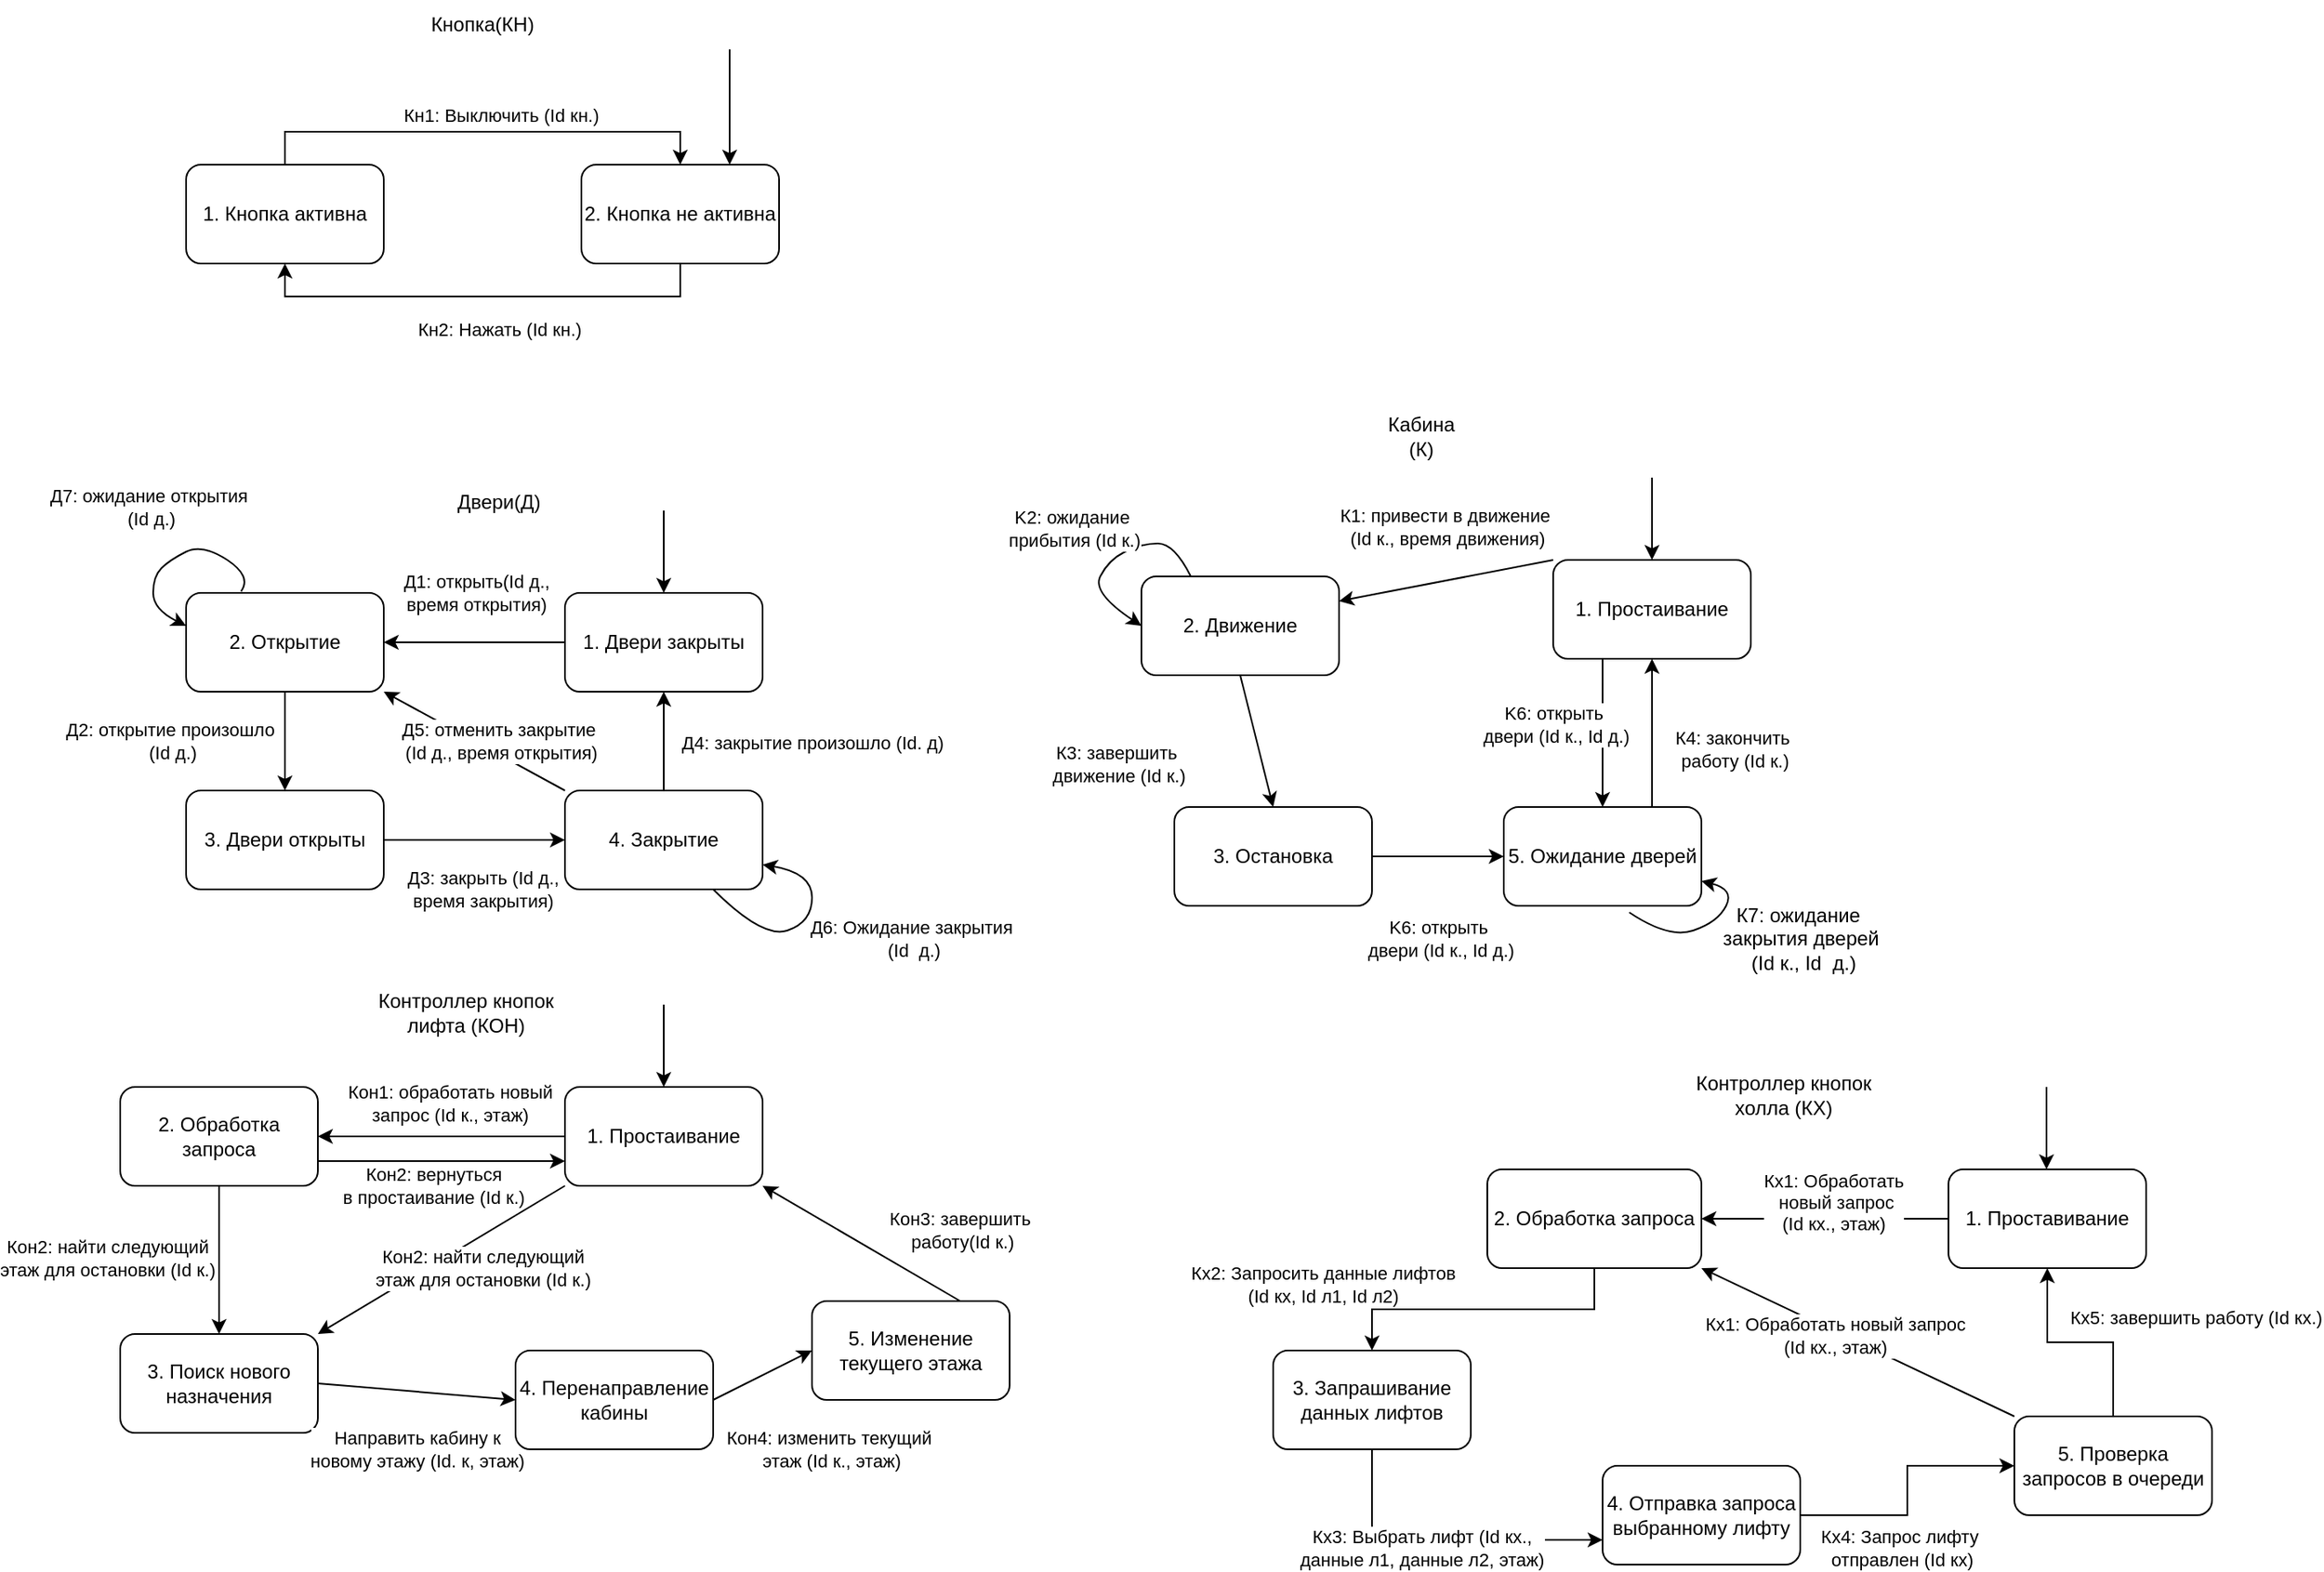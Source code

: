 <mxfile version="24.4.8" type="device">
  <diagram name="Page-1" id="2YBvvXClWsGukQMizWep">
    <mxGraphModel dx="884" dy="443" grid="1" gridSize="10" guides="1" tooltips="1" connect="1" arrows="1" fold="1" page="1" pageScale="1" pageWidth="850" pageHeight="1100" math="0" shadow="0">
      <root>
        <mxCell id="0" />
        <mxCell id="1" parent="0" />
        <mxCell id="bNwW2hMM8Dci3P3MphFS-1" value="1. Двери закрыты" style="rounded=1;whiteSpace=wrap;html=1;" parent="1" vertex="1">
          <mxGeometry x="490" y="460" width="120" height="60" as="geometry" />
        </mxCell>
        <mxCell id="bNwW2hMM8Dci3P3MphFS-2" value="" style="endArrow=classic;html=1;rounded=0;entryX=0.5;entryY=0;entryDx=0;entryDy=0;" parent="1" target="bNwW2hMM8Dci3P3MphFS-1" edge="1">
          <mxGeometry width="50" height="50" relative="1" as="geometry">
            <mxPoint x="550" y="410" as="sourcePoint" />
            <mxPoint x="550" y="470" as="targetPoint" />
          </mxGeometry>
        </mxCell>
        <mxCell id="bNwW2hMM8Dci3P3MphFS-3" value="4. Закрытие" style="rounded=1;whiteSpace=wrap;html=1;" parent="1" vertex="1">
          <mxGeometry x="490" y="580" width="120" height="60" as="geometry" />
        </mxCell>
        <mxCell id="bNwW2hMM8Dci3P3MphFS-4" value="3. Двери открыты" style="rounded=1;whiteSpace=wrap;html=1;" parent="1" vertex="1">
          <mxGeometry x="260" y="580" width="120" height="60" as="geometry" />
        </mxCell>
        <mxCell id="bNwW2hMM8Dci3P3MphFS-5" value="2. Открытие" style="rounded=1;whiteSpace=wrap;html=1;" parent="1" vertex="1">
          <mxGeometry x="260" y="460" width="120" height="60" as="geometry" />
        </mxCell>
        <mxCell id="bNwW2hMM8Dci3P3MphFS-8" value="" style="endArrow=classic;html=1;rounded=0;exitX=0;exitY=0.5;exitDx=0;exitDy=0;entryX=1;entryY=0.5;entryDx=0;entryDy=0;" parent="1" source="bNwW2hMM8Dci3P3MphFS-1" target="bNwW2hMM8Dci3P3MphFS-5" edge="1">
          <mxGeometry width="50" height="50" relative="1" as="geometry">
            <mxPoint x="390" y="420" as="sourcePoint" />
            <mxPoint x="440" y="370" as="targetPoint" />
          </mxGeometry>
        </mxCell>
        <mxCell id="bNwW2hMM8Dci3P3MphFS-12" value="&lt;div&gt;Д1: открыть(Id д.,&lt;/div&gt;&lt;div&gt;время открытия)&lt;br&gt;&lt;/div&gt;" style="edgeLabel;html=1;align=center;verticalAlign=middle;resizable=0;points=[];" parent="bNwW2hMM8Dci3P3MphFS-8" vertex="1" connectable="0">
          <mxGeometry x="-0.07" relative="1" as="geometry">
            <mxPoint x="-3" y="-30" as="offset" />
          </mxGeometry>
        </mxCell>
        <mxCell id="bNwW2hMM8Dci3P3MphFS-10" value="" style="endArrow=classic;html=1;rounded=0;exitX=0.5;exitY=0;exitDx=0;exitDy=0;entryX=0.5;entryY=1;entryDx=0;entryDy=0;" parent="1" source="bNwW2hMM8Dci3P3MphFS-3" target="bNwW2hMM8Dci3P3MphFS-1" edge="1">
          <mxGeometry width="50" height="50" relative="1" as="geometry">
            <mxPoint x="475" y="570" as="sourcePoint" />
            <mxPoint x="525" y="520" as="targetPoint" />
          </mxGeometry>
        </mxCell>
        <mxCell id="bNwW2hMM8Dci3P3MphFS-16" value="Д4: закрытие произошло (Id. д)" style="edgeLabel;html=1;align=center;verticalAlign=middle;resizable=0;points=[];" parent="bNwW2hMM8Dci3P3MphFS-10" vertex="1" connectable="0">
          <mxGeometry x="-0.027" y="2" relative="1" as="geometry">
            <mxPoint x="92" as="offset" />
          </mxGeometry>
        </mxCell>
        <mxCell id="bNwW2hMM8Dci3P3MphFS-11" value="" style="endArrow=classic;html=1;rounded=0;entryX=0.5;entryY=0;entryDx=0;entryDy=0;" parent="1" source="bNwW2hMM8Dci3P3MphFS-5" target="bNwW2hMM8Dci3P3MphFS-4" edge="1">
          <mxGeometry width="50" height="50" relative="1" as="geometry">
            <mxPoint x="190" y="570" as="sourcePoint" />
            <mxPoint x="240" y="520" as="targetPoint" />
          </mxGeometry>
        </mxCell>
        <mxCell id="bNwW2hMM8Dci3P3MphFS-14" value="&lt;div&gt;Д2: открытие произошло&lt;/div&gt;&lt;div&gt;&amp;nbsp;(Id д.)&lt;/div&gt;" style="edgeLabel;html=1;align=center;verticalAlign=middle;resizable=0;points=[];" parent="bNwW2hMM8Dci3P3MphFS-11" vertex="1" connectable="0">
          <mxGeometry x="0.2" y="-1" relative="1" as="geometry">
            <mxPoint x="-69" y="-6" as="offset" />
          </mxGeometry>
        </mxCell>
        <mxCell id="bNwW2hMM8Dci3P3MphFS-13" value="" style="endArrow=classic;html=1;rounded=0;entryX=0;entryY=0.5;entryDx=0;entryDy=0;" parent="1" target="bNwW2hMM8Dci3P3MphFS-3" edge="1">
          <mxGeometry width="50" height="50" relative="1" as="geometry">
            <mxPoint x="380" y="610" as="sourcePoint" />
            <mxPoint x="430" y="560" as="targetPoint" />
          </mxGeometry>
        </mxCell>
        <mxCell id="bNwW2hMM8Dci3P3MphFS-15" value="&lt;div&gt;Д3: закрыть (Id д.,&lt;/div&gt;&lt;div&gt;время закрытия)&lt;/div&gt;" style="edgeLabel;html=1;align=center;verticalAlign=middle;resizable=0;points=[];" parent="bNwW2hMM8Dci3P3MphFS-13" vertex="1" connectable="0">
          <mxGeometry x="-0.425" y="-1" relative="1" as="geometry">
            <mxPoint x="28" y="29" as="offset" />
          </mxGeometry>
        </mxCell>
        <mxCell id="bNwW2hMM8Dci3P3MphFS-9" value="" style="endArrow=classic;html=1;rounded=0;entryX=1;entryY=1;entryDx=0;entryDy=0;exitX=0;exitY=0;exitDx=0;exitDy=0;" parent="1" source="bNwW2hMM8Dci3P3MphFS-3" target="bNwW2hMM8Dci3P3MphFS-5" edge="1">
          <mxGeometry width="50" height="50" relative="1" as="geometry">
            <mxPoint x="420" y="590" as="sourcePoint" />
            <mxPoint x="470" y="540" as="targetPoint" />
          </mxGeometry>
        </mxCell>
        <mxCell id="bNwW2hMM8Dci3P3MphFS-17" value="&lt;div&gt;Д5: отменить закрытие&amp;nbsp;&lt;/div&gt;&lt;div&gt;(Id д., время открытия)&lt;/div&gt;" style="edgeLabel;html=1;align=center;verticalAlign=middle;resizable=0;points=[];" parent="bNwW2hMM8Dci3P3MphFS-9" vertex="1" connectable="0">
          <mxGeometry x="0.468" y="2" relative="1" as="geometry">
            <mxPoint x="42" y="12" as="offset" />
          </mxGeometry>
        </mxCell>
        <mxCell id="bNwW2hMM8Dci3P3MphFS-19" value="Двери(Д)" style="text;html=1;align=center;verticalAlign=middle;whiteSpace=wrap;rounded=0;" parent="1" vertex="1">
          <mxGeometry x="420" y="390" width="60" height="30" as="geometry" />
        </mxCell>
        <mxCell id="bNwW2hMM8Dci3P3MphFS-21" value="&lt;div&gt;Кабина&lt;/div&gt;(К)" style="text;html=1;align=center;verticalAlign=middle;whiteSpace=wrap;rounded=0;" parent="1" vertex="1">
          <mxGeometry x="980" y="350" width="60" height="30" as="geometry" />
        </mxCell>
        <mxCell id="bNwW2hMM8Dci3P3MphFS-24" value="3. Остановка" style="rounded=1;whiteSpace=wrap;html=1;" parent="1" vertex="1">
          <mxGeometry x="860" y="590" width="120" height="60" as="geometry" />
        </mxCell>
        <mxCell id="bNwW2hMM8Dci3P3MphFS-26" value="" style="curved=1;endArrow=classic;html=1;rounded=0;exitX=0.75;exitY=1;exitDx=0;exitDy=0;entryX=1;entryY=0.75;entryDx=0;entryDy=0;" parent="1" source="bNwW2hMM8Dci3P3MphFS-3" target="bNwW2hMM8Dci3P3MphFS-3" edge="1">
          <mxGeometry width="50" height="50" relative="1" as="geometry">
            <mxPoint x="610" y="720" as="sourcePoint" />
            <mxPoint x="660" y="670" as="targetPoint" />
            <Array as="points">
              <mxPoint x="610" y="670" />
              <mxPoint x="640" y="660" />
              <mxPoint x="640" y="630" />
            </Array>
          </mxGeometry>
        </mxCell>
        <mxCell id="bNwW2hMM8Dci3P3MphFS-27" value="&lt;div&gt;Д6: Ожидание закрытия&lt;/div&gt;&lt;div&gt;&amp;nbsp;(Id&amp;nbsp; д.)&lt;br&gt;&lt;/div&gt;" style="edgeLabel;html=1;align=center;verticalAlign=middle;resizable=0;points=[];" parent="bNwW2hMM8Dci3P3MphFS-26" vertex="1" connectable="0">
          <mxGeometry x="0.3" y="1" relative="1" as="geometry">
            <mxPoint x="61" y="23" as="offset" />
          </mxGeometry>
        </mxCell>
        <mxCell id="bNwW2hMM8Dci3P3MphFS-28" value="" style="curved=1;endArrow=classic;html=1;rounded=0;entryX=0;entryY=0.333;entryDx=0;entryDy=0;entryPerimeter=0;exitX=0.278;exitY=-0.016;exitDx=0;exitDy=0;exitPerimeter=0;" parent="1" source="bNwW2hMM8Dci3P3MphFS-5" target="bNwW2hMM8Dci3P3MphFS-5" edge="1">
          <mxGeometry width="50" height="50" relative="1" as="geometry">
            <mxPoint x="280" y="460" as="sourcePoint" />
            <mxPoint x="330" y="410" as="targetPoint" />
            <Array as="points">
              <mxPoint x="300" y="450" />
              <mxPoint x="270" y="430" />
              <mxPoint x="250" y="440" />
              <mxPoint x="240" y="450" />
              <mxPoint x="240" y="470" />
            </Array>
          </mxGeometry>
        </mxCell>
        <mxCell id="bNwW2hMM8Dci3P3MphFS-29" value="&lt;div&gt;Д7: ожидание открытия&lt;/div&gt;&lt;div&gt;&amp;nbsp;(Id д.)&lt;/div&gt;" style="edgeLabel;html=1;align=center;verticalAlign=middle;resizable=0;points=[];" parent="bNwW2hMM8Dci3P3MphFS-28" vertex="1" connectable="0">
          <mxGeometry x="-0.371" y="1" relative="1" as="geometry">
            <mxPoint x="-39" y="-27" as="offset" />
          </mxGeometry>
        </mxCell>
        <mxCell id="bNwW2hMM8Dci3P3MphFS-30" value="2. Движение" style="rounded=1;whiteSpace=wrap;html=1;" parent="1" vertex="1">
          <mxGeometry x="840" y="450" width="120" height="60" as="geometry" />
        </mxCell>
        <mxCell id="bNwW2hMM8Dci3P3MphFS-31" value="1. Простаивание" style="rounded=1;whiteSpace=wrap;html=1;" parent="1" vertex="1">
          <mxGeometry x="1090" y="440" width="120" height="60" as="geometry" />
        </mxCell>
        <mxCell id="bNwW2hMM8Dci3P3MphFS-32" value="" style="endArrow=classic;html=1;rounded=0;exitX=0;exitY=0;exitDx=0;exitDy=0;entryX=1;entryY=0.25;entryDx=0;entryDy=0;" parent="1" source="bNwW2hMM8Dci3P3MphFS-31" target="bNwW2hMM8Dci3P3MphFS-30" edge="1">
          <mxGeometry width="50" height="50" relative="1" as="geometry">
            <mxPoint x="950" y="580" as="sourcePoint" />
            <mxPoint x="1000" y="530" as="targetPoint" />
          </mxGeometry>
        </mxCell>
        <mxCell id="bNwW2hMM8Dci3P3MphFS-36" value="&lt;div&gt;К1: привести в движение&lt;/div&gt;&lt;div&gt;&amp;nbsp;(Id к., время движения)&lt;/div&gt;" style="edgeLabel;html=1;align=center;verticalAlign=middle;resizable=0;points=[];" parent="bNwW2hMM8Dci3P3MphFS-32" vertex="1" connectable="0">
          <mxGeometry x="-0.291" y="-1" relative="1" as="geometry">
            <mxPoint x="-20" y="-28" as="offset" />
          </mxGeometry>
        </mxCell>
        <mxCell id="bNwW2hMM8Dci3P3MphFS-33" value="" style="endArrow=classic;html=1;rounded=0;exitX=0.5;exitY=1;exitDx=0;exitDy=0;entryX=0.5;entryY=0;entryDx=0;entryDy=0;" parent="1" source="bNwW2hMM8Dci3P3MphFS-30" target="bNwW2hMM8Dci3P3MphFS-24" edge="1">
          <mxGeometry width="50" height="50" relative="1" as="geometry">
            <mxPoint x="950" y="580" as="sourcePoint" />
            <mxPoint x="1000" y="530" as="targetPoint" />
          </mxGeometry>
        </mxCell>
        <mxCell id="bNwW2hMM8Dci3P3MphFS-42" value="&lt;div&gt;К3: завершить&amp;nbsp;&lt;/div&gt;&lt;div&gt;движение (Id к.)&lt;/div&gt;" style="edgeLabel;html=1;align=center;verticalAlign=middle;resizable=0;points=[];" parent="bNwW2hMM8Dci3P3MphFS-33" vertex="1" connectable="0">
          <mxGeometry x="-0.21" y="-1" relative="1" as="geometry">
            <mxPoint x="-81" y="22" as="offset" />
          </mxGeometry>
        </mxCell>
        <mxCell id="bNwW2hMM8Dci3P3MphFS-34" value="" style="endArrow=classic;html=1;rounded=0;entryX=0.5;entryY=1;entryDx=0;entryDy=0;exitX=0.75;exitY=0;exitDx=0;exitDy=0;" parent="1" source="s3NMnASibD3kWEPrIdc1-4" target="bNwW2hMM8Dci3P3MphFS-31" edge="1">
          <mxGeometry width="50" height="50" relative="1" as="geometry">
            <mxPoint x="1090" y="580" as="sourcePoint" />
            <mxPoint x="1140" y="530" as="targetPoint" />
          </mxGeometry>
        </mxCell>
        <mxCell id="bNwW2hMM8Dci3P3MphFS-43" value="&lt;div&gt;К4: закончить&amp;nbsp;&lt;/div&gt;&lt;div&gt;работу (Id к.)&lt;/div&gt;" style="edgeLabel;html=1;align=center;verticalAlign=middle;resizable=0;points=[];" parent="bNwW2hMM8Dci3P3MphFS-34" vertex="1" connectable="0">
          <mxGeometry x="-0.023" y="1" relative="1" as="geometry">
            <mxPoint x="51" y="9" as="offset" />
          </mxGeometry>
        </mxCell>
        <mxCell id="bNwW2hMM8Dci3P3MphFS-37" value="" style="endArrow=classic;html=1;rounded=0;entryX=0.5;entryY=0;entryDx=0;entryDy=0;" parent="1" target="bNwW2hMM8Dci3P3MphFS-31" edge="1">
          <mxGeometry width="50" height="50" relative="1" as="geometry">
            <mxPoint x="1150" y="390" as="sourcePoint" />
            <mxPoint x="1120" y="610" as="targetPoint" />
          </mxGeometry>
        </mxCell>
        <mxCell id="bNwW2hMM8Dci3P3MphFS-40" value="" style="curved=1;endArrow=classic;html=1;rounded=0;entryX=0;entryY=0.5;entryDx=0;entryDy=0;exitX=0.25;exitY=0;exitDx=0;exitDy=0;" parent="1" source="bNwW2hMM8Dci3P3MphFS-30" target="bNwW2hMM8Dci3P3MphFS-30" edge="1">
          <mxGeometry width="50" height="50" relative="1" as="geometry">
            <mxPoint x="850" y="440" as="sourcePoint" />
            <mxPoint x="900" y="390" as="targetPoint" />
            <Array as="points">
              <mxPoint x="860" y="430" />
              <mxPoint x="840" y="430" />
              <mxPoint x="820" y="440" />
              <mxPoint x="810" y="460" />
            </Array>
          </mxGeometry>
        </mxCell>
        <mxCell id="bNwW2hMM8Dci3P3MphFS-41" value="&lt;div&gt;K2: ожидание&amp;nbsp;&lt;/div&gt;&lt;div&gt;прибытия (Id к.)&lt;/div&gt;" style="edgeLabel;html=1;align=center;verticalAlign=middle;resizable=0;points=[];" parent="bNwW2hMM8Dci3P3MphFS-40" vertex="1" connectable="0">
          <mxGeometry x="-0.026" y="2" relative="1" as="geometry">
            <mxPoint x="-26" y="-19" as="offset" />
          </mxGeometry>
        </mxCell>
        <mxCell id="s3NMnASibD3kWEPrIdc1-4" value="5. Ожидание дверей" style="rounded=1;whiteSpace=wrap;html=1;" parent="1" vertex="1">
          <mxGeometry x="1060" y="590" width="120" height="60" as="geometry" />
        </mxCell>
        <mxCell id="s3NMnASibD3kWEPrIdc1-5" value="" style="endArrow=classic;html=1;rounded=0;exitX=1;exitY=0.5;exitDx=0;exitDy=0;" parent="1" source="bNwW2hMM8Dci3P3MphFS-24" target="s3NMnASibD3kWEPrIdc1-4" edge="1">
          <mxGeometry width="50" height="50" relative="1" as="geometry">
            <mxPoint x="1060" y="580" as="sourcePoint" />
            <mxPoint x="1110" y="530" as="targetPoint" />
          </mxGeometry>
        </mxCell>
        <mxCell id="s3NMnASibD3kWEPrIdc1-6" value="&lt;div&gt;K6: открыть&lt;/div&gt;&lt;div&gt;&amp;nbsp;двери (Id к., Id д.)&lt;br&gt;&lt;/div&gt;" style="edgeLabel;html=1;align=center;verticalAlign=middle;resizable=0;points=[];" parent="s3NMnASibD3kWEPrIdc1-5" vertex="1" connectable="0">
          <mxGeometry x="0.204" y="-2" relative="1" as="geometry">
            <mxPoint x="-8" y="48" as="offset" />
          </mxGeometry>
        </mxCell>
        <mxCell id="s3NMnASibD3kWEPrIdc1-7" value="" style="curved=1;endArrow=classic;html=1;rounded=0;exitX=0.635;exitY=1.067;exitDx=0;exitDy=0;exitPerimeter=0;entryX=1;entryY=0.75;entryDx=0;entryDy=0;" parent="1" source="s3NMnASibD3kWEPrIdc1-4" target="s3NMnASibD3kWEPrIdc1-4" edge="1">
          <mxGeometry width="50" height="50" relative="1" as="geometry">
            <mxPoint x="1150" y="720" as="sourcePoint" />
            <mxPoint x="1200" y="670" as="targetPoint" />
            <Array as="points">
              <mxPoint x="1160" y="670" />
              <mxPoint x="1190" y="660" />
              <mxPoint x="1200" y="640" />
            </Array>
          </mxGeometry>
        </mxCell>
        <mxCell id="s3NMnASibD3kWEPrIdc1-8" value="&lt;div&gt;К7: ожидание&amp;nbsp;&lt;/div&gt;&lt;div&gt;закрытия дверей&lt;br&gt;&lt;/div&gt;&amp;nbsp;(Id к., Id&amp;nbsp; д.)" style="text;html=1;align=center;verticalAlign=middle;resizable=0;points=[];autosize=1;strokeColor=none;fillColor=none;" parent="1" vertex="1">
          <mxGeometry x="1180" y="640" width="120" height="60" as="geometry" />
        </mxCell>
        <mxCell id="s3NMnASibD3kWEPrIdc1-9" value="" style="endArrow=classic;html=1;rounded=0;exitX=0.25;exitY=1;exitDx=0;exitDy=0;entryX=0.5;entryY=0;entryDx=0;entryDy=0;" parent="1" source="bNwW2hMM8Dci3P3MphFS-31" target="s3NMnASibD3kWEPrIdc1-4" edge="1">
          <mxGeometry width="50" height="50" relative="1" as="geometry">
            <mxPoint x="990" y="540" as="sourcePoint" />
            <mxPoint x="1040" y="490" as="targetPoint" />
          </mxGeometry>
        </mxCell>
        <mxCell id="s3NMnASibD3kWEPrIdc1-10" value="&lt;div&gt;K6: открыть&lt;/div&gt;&lt;div&gt;&amp;nbsp;двери (Id к., Id д.)&lt;br&gt;&lt;/div&gt;" style="edgeLabel;html=1;align=center;verticalAlign=middle;resizable=0;points=[];" parent="1" vertex="1" connectable="0">
          <mxGeometry x="1090" y="540" as="geometry" />
        </mxCell>
        <mxCell id="s3NMnASibD3kWEPrIdc1-12" value="1. Простаивание" style="rounded=1;whiteSpace=wrap;html=1;" parent="1" vertex="1">
          <mxGeometry x="490" y="760" width="120" height="60" as="geometry" />
        </mxCell>
        <mxCell id="s3NMnASibD3kWEPrIdc1-13" value="2. Обработка запроса" style="rounded=1;whiteSpace=wrap;html=1;" parent="1" vertex="1">
          <mxGeometry x="220" y="760" width="120" height="60" as="geometry" />
        </mxCell>
        <mxCell id="s3NMnASibD3kWEPrIdc1-14" value="" style="endArrow=classic;html=1;rounded=0;exitX=0;exitY=0.5;exitDx=0;exitDy=0;entryX=1;entryY=0.5;entryDx=0;entryDy=0;" parent="1" source="s3NMnASibD3kWEPrIdc1-12" target="s3NMnASibD3kWEPrIdc1-13" edge="1">
          <mxGeometry width="50" height="50" relative="1" as="geometry">
            <mxPoint x="630" y="870" as="sourcePoint" />
            <mxPoint x="680" y="820" as="targetPoint" />
          </mxGeometry>
        </mxCell>
        <mxCell id="s3NMnASibD3kWEPrIdc1-15" value="&lt;div&gt;Кон1: обработать новый&lt;/div&gt;&lt;div&gt;запрос (Id к., этаж)&lt;br&gt;&lt;/div&gt;" style="edgeLabel;html=1;align=center;verticalAlign=middle;resizable=0;points=[];" parent="s3NMnASibD3kWEPrIdc1-14" vertex="1" connectable="0">
          <mxGeometry x="0.205" relative="1" as="geometry">
            <mxPoint x="20" y="-20" as="offset" />
          </mxGeometry>
        </mxCell>
        <mxCell id="s3NMnASibD3kWEPrIdc1-16" value="5. Изменение текущего этажа" style="rounded=1;whiteSpace=wrap;html=1;" parent="1" vertex="1">
          <mxGeometry x="640" y="890" width="120" height="60" as="geometry" />
        </mxCell>
        <mxCell id="s3NMnASibD3kWEPrIdc1-35" style="edgeStyle=orthogonalEdgeStyle;rounded=0;orthogonalLoop=1;jettySize=auto;html=1;exitX=1;exitY=0;exitDx=0;exitDy=0;" parent="1" source="s3NMnASibD3kWEPrIdc1-17" edge="1">
          <mxGeometry relative="1" as="geometry">
            <mxPoint x="339.793" y="910.241" as="targetPoint" />
          </mxGeometry>
        </mxCell>
        <mxCell id="s3NMnASibD3kWEPrIdc1-17" value="3. Поиск нового назначения" style="rounded=1;whiteSpace=wrap;html=1;" parent="1" vertex="1">
          <mxGeometry x="220" y="910" width="120" height="60" as="geometry" />
        </mxCell>
        <mxCell id="s3NMnASibD3kWEPrIdc1-19" value="" style="endArrow=classic;html=1;rounded=0;exitX=0.5;exitY=1;exitDx=0;exitDy=0;entryX=0.5;entryY=0;entryDx=0;entryDy=0;" parent="1" source="s3NMnASibD3kWEPrIdc1-13" target="s3NMnASibD3kWEPrIdc1-17" edge="1">
          <mxGeometry width="50" height="50" relative="1" as="geometry">
            <mxPoint x="510" y="910" as="sourcePoint" />
            <mxPoint x="560" y="860" as="targetPoint" />
          </mxGeometry>
        </mxCell>
        <mxCell id="s3NMnASibD3kWEPrIdc1-20" value="&lt;div&gt;Кон2: найти следующий&lt;/div&gt;&lt;div&gt;этаж для остановки (Id к.)&lt;br&gt;&lt;/div&gt;" style="edgeLabel;html=1;align=center;verticalAlign=middle;resizable=0;points=[];" parent="s3NMnASibD3kWEPrIdc1-19" vertex="1" connectable="0">
          <mxGeometry x="-0.432" y="-3" relative="1" as="geometry">
            <mxPoint x="-65" y="18" as="offset" />
          </mxGeometry>
        </mxCell>
        <mxCell id="s3NMnASibD3kWEPrIdc1-21" value="" style="endArrow=classic;html=1;rounded=0;exitX=1;exitY=0.5;exitDx=0;exitDy=0;entryX=0;entryY=0.5;entryDx=0;entryDy=0;" parent="1" source="s3NMnASibD3kWEPrIdc1-17" target="s3NMnASibD3kWEPrIdc1-28" edge="1">
          <mxGeometry width="50" height="50" relative="1" as="geometry">
            <mxPoint x="510" y="910" as="sourcePoint" />
            <mxPoint x="560" y="860" as="targetPoint" />
          </mxGeometry>
        </mxCell>
        <mxCell id="s3NMnASibD3kWEPrIdc1-42" value="&lt;div&gt;Направить кабину к &lt;br&gt;&lt;/div&gt;&lt;div&gt;новому этажу (Id. к, этаж)&lt;br&gt;&lt;/div&gt;" style="edgeLabel;html=1;align=center;verticalAlign=middle;resizable=0;points=[];" parent="s3NMnASibD3kWEPrIdc1-21" vertex="1" connectable="0">
          <mxGeometry x="-0.164" y="-1" relative="1" as="geometry">
            <mxPoint x="10" y="35" as="offset" />
          </mxGeometry>
        </mxCell>
        <mxCell id="s3NMnASibD3kWEPrIdc1-25" value="" style="endArrow=classic;html=1;rounded=0;exitX=0.75;exitY=0;exitDx=0;exitDy=0;entryX=1;entryY=1;entryDx=0;entryDy=0;" parent="1" source="s3NMnASibD3kWEPrIdc1-16" target="s3NMnASibD3kWEPrIdc1-12" edge="1">
          <mxGeometry width="50" height="50" relative="1" as="geometry">
            <mxPoint x="510" y="910" as="sourcePoint" />
            <mxPoint x="560" y="860" as="targetPoint" />
          </mxGeometry>
        </mxCell>
        <mxCell id="s3NMnASibD3kWEPrIdc1-26" value="&lt;div&gt;Кон3: завершить&amp;nbsp;&lt;/div&gt;&lt;div&gt;работу(Id к.)&lt;/div&gt;" style="edgeLabel;html=1;align=center;verticalAlign=middle;resizable=0;points=[];" parent="s3NMnASibD3kWEPrIdc1-25" vertex="1" connectable="0">
          <mxGeometry x="-0.244" y="-1" relative="1" as="geometry">
            <mxPoint x="46" y="-16" as="offset" />
          </mxGeometry>
        </mxCell>
        <mxCell id="s3NMnASibD3kWEPrIdc1-27" value="Контроллер кнопок лифта (КОН)" style="text;html=1;align=center;verticalAlign=middle;whiteSpace=wrap;rounded=0;" parent="1" vertex="1">
          <mxGeometry x="370" y="700" width="120" height="30" as="geometry" />
        </mxCell>
        <mxCell id="s3NMnASibD3kWEPrIdc1-28" value="4. Перенаправление кабины" style="rounded=1;whiteSpace=wrap;html=1;" parent="1" vertex="1">
          <mxGeometry x="460" y="920" width="120" height="60" as="geometry" />
        </mxCell>
        <mxCell id="s3NMnASibD3kWEPrIdc1-36" value="" style="endArrow=classic;html=1;rounded=0;exitX=0;exitY=1;exitDx=0;exitDy=0;entryX=1;entryY=0;entryDx=0;entryDy=0;" parent="1" source="s3NMnASibD3kWEPrIdc1-12" target="s3NMnASibD3kWEPrIdc1-17" edge="1">
          <mxGeometry width="50" height="50" relative="1" as="geometry">
            <mxPoint x="630" y="830" as="sourcePoint" />
            <mxPoint x="350" y="910" as="targetPoint" />
          </mxGeometry>
        </mxCell>
        <mxCell id="s3NMnASibD3kWEPrIdc1-38" value="&lt;div&gt;Кон2: найти следующий&lt;/div&gt;&lt;div&gt;этаж для остановки (Id к.)&lt;br&gt;&lt;/div&gt;" style="edgeLabel;html=1;align=center;verticalAlign=middle;resizable=0;points=[];" parent="1" vertex="1" connectable="0">
          <mxGeometry x="439.999" y="869.998" as="geometry" />
        </mxCell>
        <mxCell id="s3NMnASibD3kWEPrIdc1-39" value="" style="endArrow=classic;html=1;rounded=0;entryX=0;entryY=0.5;entryDx=0;entryDy=0;exitX=1;exitY=0.5;exitDx=0;exitDy=0;" parent="1" source="s3NMnASibD3kWEPrIdc1-28" target="s3NMnASibD3kWEPrIdc1-16" edge="1">
          <mxGeometry width="50" height="50" relative="1" as="geometry">
            <mxPoint x="550" y="980" as="sourcePoint" />
            <mxPoint x="600" y="930" as="targetPoint" />
          </mxGeometry>
        </mxCell>
        <mxCell id="s3NMnASibD3kWEPrIdc1-41" value="&lt;div&gt;Кон4: изменить текущий&lt;/div&gt;&lt;div&gt;&amp;nbsp;этаж (Id к., этаж)&lt;br&gt;&lt;/div&gt;" style="edgeLabel;html=1;align=center;verticalAlign=middle;resizable=0;points=[];" parent="1" vertex="1" connectable="0">
          <mxGeometry x="650.004" y="979.998" as="geometry" />
        </mxCell>
        <mxCell id="s3NMnASibD3kWEPrIdc1-43" value="Контроллер кнопок холла (КХ)" style="text;html=1;align=center;verticalAlign=middle;whiteSpace=wrap;rounded=0;" parent="1" vertex="1">
          <mxGeometry x="1170" y="750" width="120" height="30" as="geometry" />
        </mxCell>
        <mxCell id="s3NMnASibD3kWEPrIdc1-44" value="1. Проставивание" style="rounded=1;whiteSpace=wrap;html=1;" parent="1" vertex="1">
          <mxGeometry x="1330" y="810" width="120" height="60" as="geometry" />
        </mxCell>
        <mxCell id="s3NMnASibD3kWEPrIdc1-53" style="edgeStyle=orthogonalEdgeStyle;rounded=0;orthogonalLoop=1;jettySize=auto;html=1;exitX=0.5;exitY=1;exitDx=0;exitDy=0;" parent="1" source="s3NMnASibD3kWEPrIdc1-46" target="s3NMnASibD3kWEPrIdc1-47" edge="1">
          <mxGeometry relative="1" as="geometry" />
        </mxCell>
        <mxCell id="s3NMnASibD3kWEPrIdc1-54" value="&lt;div&gt;Кх2: Запросить данные лифтов&lt;/div&gt;&lt;div&gt;(Id кх, Id л1, Id л2)&lt;br&gt;&lt;/div&gt;" style="edgeLabel;html=1;align=center;verticalAlign=middle;resizable=0;points=[];" parent="s3NMnASibD3kWEPrIdc1-53" vertex="1" connectable="0">
          <mxGeometry x="0.404" y="1" relative="1" as="geometry">
            <mxPoint x="-60" y="-16" as="offset" />
          </mxGeometry>
        </mxCell>
        <mxCell id="s3NMnASibD3kWEPrIdc1-46" value="2. Обработка запроса" style="rounded=1;whiteSpace=wrap;html=1;" parent="1" vertex="1">
          <mxGeometry x="1050" y="810" width="130" height="60" as="geometry" />
        </mxCell>
        <mxCell id="s3NMnASibD3kWEPrIdc1-55" style="edgeStyle=orthogonalEdgeStyle;rounded=0;orthogonalLoop=1;jettySize=auto;html=1;exitX=0.5;exitY=1;exitDx=0;exitDy=0;entryX=0;entryY=0.75;entryDx=0;entryDy=0;" parent="1" source="s3NMnASibD3kWEPrIdc1-47" target="s3NMnASibD3kWEPrIdc1-48" edge="1">
          <mxGeometry relative="1" as="geometry">
            <Array as="points">
              <mxPoint x="980" y="1035" />
            </Array>
          </mxGeometry>
        </mxCell>
        <mxCell id="s3NMnASibD3kWEPrIdc1-56" value="&lt;div&gt;Кх3: Выбрать лифт (Id кх., &lt;br&gt;&lt;/div&gt;&lt;div&gt;данные л1, данные л2, этаж)&lt;br&gt;&lt;/div&gt;" style="edgeLabel;html=1;align=center;verticalAlign=middle;resizable=0;points=[];" parent="s3NMnASibD3kWEPrIdc1-55" vertex="1" connectable="0">
          <mxGeometry x="0.21" y="2" relative="1" as="geometry">
            <mxPoint x="-33" y="7" as="offset" />
          </mxGeometry>
        </mxCell>
        <mxCell id="s3NMnASibD3kWEPrIdc1-47" value="3. Запрашивание данных лифтов" style="rounded=1;whiteSpace=wrap;html=1;" parent="1" vertex="1">
          <mxGeometry x="920" y="920" width="120" height="60" as="geometry" />
        </mxCell>
        <mxCell id="s3NMnASibD3kWEPrIdc1-57" style="edgeStyle=orthogonalEdgeStyle;rounded=0;orthogonalLoop=1;jettySize=auto;html=1;exitX=1;exitY=0.5;exitDx=0;exitDy=0;entryX=0;entryY=0.5;entryDx=0;entryDy=0;" parent="1" source="s3NMnASibD3kWEPrIdc1-48" target="s3NMnASibD3kWEPrIdc1-49" edge="1">
          <mxGeometry relative="1" as="geometry" />
        </mxCell>
        <mxCell id="s3NMnASibD3kWEPrIdc1-58" value="&lt;div&gt;Кх4: Запрос лифту&lt;/div&gt;&lt;div&gt;&amp;nbsp;отправлен (Id кх)&lt;br&gt;&lt;/div&gt;" style="edgeLabel;html=1;align=center;verticalAlign=middle;resizable=0;points=[];" parent="s3NMnASibD3kWEPrIdc1-57" vertex="1" connectable="0">
          <mxGeometry x="0.004" y="1" relative="1" as="geometry">
            <mxPoint x="-4" y="35" as="offset" />
          </mxGeometry>
        </mxCell>
        <mxCell id="s3NMnASibD3kWEPrIdc1-48" value="4. Отправка запроса выбранному лифту" style="rounded=1;whiteSpace=wrap;html=1;" parent="1" vertex="1">
          <mxGeometry x="1120" y="990" width="120" height="60" as="geometry" />
        </mxCell>
        <mxCell id="s3NMnASibD3kWEPrIdc1-59" style="edgeStyle=orthogonalEdgeStyle;rounded=0;orthogonalLoop=1;jettySize=auto;html=1;exitX=0.5;exitY=0;exitDx=0;exitDy=0;entryX=0.5;entryY=1;entryDx=0;entryDy=0;" parent="1" source="s3NMnASibD3kWEPrIdc1-49" target="s3NMnASibD3kWEPrIdc1-44" edge="1">
          <mxGeometry relative="1" as="geometry" />
        </mxCell>
        <mxCell id="s3NMnASibD3kWEPrIdc1-66" value="Кх5: завершить работу (Id кх.)" style="edgeLabel;html=1;align=center;verticalAlign=middle;resizable=0;points=[];" parent="s3NMnASibD3kWEPrIdc1-59" vertex="1" connectable="0">
          <mxGeometry x="-0.034" y="-1" relative="1" as="geometry">
            <mxPoint x="68" y="-14" as="offset" />
          </mxGeometry>
        </mxCell>
        <mxCell id="s3NMnASibD3kWEPrIdc1-49" value="5. Проверка запросов в очереди" style="rounded=1;whiteSpace=wrap;html=1;" parent="1" vertex="1">
          <mxGeometry x="1370" y="960" width="120" height="60" as="geometry" />
        </mxCell>
        <mxCell id="s3NMnASibD3kWEPrIdc1-50" value="&lt;div&gt;Кх1: Обработать&lt;/div&gt;&lt;div&gt;&amp;nbsp;новый запрос&lt;/div&gt;&lt;div&gt;(Id кх., этаж)&lt;br&gt;&lt;/div&gt;" style="edgeStyle=orthogonalEdgeStyle;rounded=0;orthogonalLoop=1;jettySize=auto;html=1;exitX=0;exitY=0.5;exitDx=0;exitDy=0;entryX=1;entryY=0.5;entryDx=0;entryDy=0;" parent="1" source="s3NMnASibD3kWEPrIdc1-44" target="s3NMnASibD3kWEPrIdc1-46" edge="1">
          <mxGeometry x="-0.067" y="-10" relative="1" as="geometry">
            <mxPoint as="offset" />
          </mxGeometry>
        </mxCell>
        <mxCell id="s3NMnASibD3kWEPrIdc1-61" value="" style="endArrow=classic;html=1;rounded=0;exitX=0;exitY=0;exitDx=0;exitDy=0;entryX=1;entryY=1;entryDx=0;entryDy=0;" parent="1" source="s3NMnASibD3kWEPrIdc1-49" target="s3NMnASibD3kWEPrIdc1-46" edge="1">
          <mxGeometry width="50" height="50" relative="1" as="geometry">
            <mxPoint x="1180" y="970" as="sourcePoint" />
            <mxPoint x="1230" y="920" as="targetPoint" />
          </mxGeometry>
        </mxCell>
        <mxCell id="s3NMnASibD3kWEPrIdc1-65" value="&lt;div&gt;Кх1: Обработать новый запрос&lt;/div&gt;&lt;div&gt;(Id кх., этаж)&lt;br&gt;&lt;/div&gt;" style="edgeLabel;html=1;align=center;verticalAlign=middle;resizable=0;points=[];" parent="s3NMnASibD3kWEPrIdc1-61" vertex="1" connectable="0">
          <mxGeometry x="0.349" y="-2" relative="1" as="geometry">
            <mxPoint x="18" y="13" as="offset" />
          </mxGeometry>
        </mxCell>
        <mxCell id="s3NMnASibD3kWEPrIdc1-67" value="Кнопка(КН)" style="text;html=1;align=center;verticalAlign=middle;whiteSpace=wrap;rounded=0;" parent="1" vertex="1">
          <mxGeometry x="410" y="100" width="60" height="30" as="geometry" />
        </mxCell>
        <mxCell id="s3NMnASibD3kWEPrIdc1-70" style="edgeStyle=orthogonalEdgeStyle;rounded=0;orthogonalLoop=1;jettySize=auto;html=1;exitX=0.5;exitY=0;exitDx=0;exitDy=0;entryX=0.5;entryY=0;entryDx=0;entryDy=0;" parent="1" source="s3NMnASibD3kWEPrIdc1-68" target="s3NMnASibD3kWEPrIdc1-69" edge="1">
          <mxGeometry relative="1" as="geometry" />
        </mxCell>
        <mxCell id="s3NMnASibD3kWEPrIdc1-71" value="Кн1: Выключить (Id кн.)" style="edgeLabel;html=1;align=center;verticalAlign=middle;resizable=0;points=[];" parent="s3NMnASibD3kWEPrIdc1-70" vertex="1" connectable="0">
          <mxGeometry x="0.431" relative="1" as="geometry">
            <mxPoint x="-50" y="-10" as="offset" />
          </mxGeometry>
        </mxCell>
        <mxCell id="s3NMnASibD3kWEPrIdc1-68" value="1. Кнопка активна" style="rounded=1;whiteSpace=wrap;html=1;" parent="1" vertex="1">
          <mxGeometry x="260" y="200" width="120" height="60" as="geometry" />
        </mxCell>
        <mxCell id="s3NMnASibD3kWEPrIdc1-75" style="edgeStyle=orthogonalEdgeStyle;rounded=0;orthogonalLoop=1;jettySize=auto;html=1;exitX=0.5;exitY=1;exitDx=0;exitDy=0;entryX=0.5;entryY=1;entryDx=0;entryDy=0;" parent="1" source="s3NMnASibD3kWEPrIdc1-69" target="s3NMnASibD3kWEPrIdc1-68" edge="1">
          <mxGeometry relative="1" as="geometry" />
        </mxCell>
        <mxCell id="s3NMnASibD3kWEPrIdc1-76" value="Кн2: Нажать (Id кн.)" style="edgeLabel;html=1;align=center;verticalAlign=middle;resizable=0;points=[];" parent="s3NMnASibD3kWEPrIdc1-75" vertex="1" connectable="0">
          <mxGeometry x="-0.308" y="5" relative="1" as="geometry">
            <mxPoint x="-33" y="15" as="offset" />
          </mxGeometry>
        </mxCell>
        <mxCell id="s3NMnASibD3kWEPrIdc1-69" value="2. Кнопка не активна" style="rounded=1;whiteSpace=wrap;html=1;" parent="1" vertex="1">
          <mxGeometry x="500" y="200" width="120" height="60" as="geometry" />
        </mxCell>
        <mxCell id="s3NMnASibD3kWEPrIdc1-72" value="" style="endArrow=classic;html=1;rounded=0;entryX=0.5;entryY=0;entryDx=0;entryDy=0;" parent="1" target="s3NMnASibD3kWEPrIdc1-12" edge="1">
          <mxGeometry width="50" height="50" relative="1" as="geometry">
            <mxPoint x="550" y="710" as="sourcePoint" />
            <mxPoint x="960" y="820" as="targetPoint" />
          </mxGeometry>
        </mxCell>
        <mxCell id="s3NMnASibD3kWEPrIdc1-73" value="" style="endArrow=classic;html=1;rounded=0;entryX=0.5;entryY=0;entryDx=0;entryDy=0;" parent="1" edge="1">
          <mxGeometry width="50" height="50" relative="1" as="geometry">
            <mxPoint x="1389.52" y="760" as="sourcePoint" />
            <mxPoint x="1389.52" y="810" as="targetPoint" />
          </mxGeometry>
        </mxCell>
        <mxCell id="s3NMnASibD3kWEPrIdc1-74" value="" style="endArrow=classic;html=1;rounded=0;entryX=0.5;entryY=0;entryDx=0;entryDy=0;" parent="1" edge="1">
          <mxGeometry width="50" height="50" relative="1" as="geometry">
            <mxPoint x="590" y="130" as="sourcePoint" />
            <mxPoint x="590" y="200" as="targetPoint" />
          </mxGeometry>
        </mxCell>
        <mxCell id="NukVCcXnwHjftPCkH-ci-1" value="" style="endArrow=classic;html=1;rounded=0;entryX=0;entryY=0.75;entryDx=0;entryDy=0;exitX=1;exitY=0.75;exitDx=0;exitDy=0;" edge="1" parent="1" source="s3NMnASibD3kWEPrIdc1-13" target="s3NMnASibD3kWEPrIdc1-12">
          <mxGeometry width="50" height="50" relative="1" as="geometry">
            <mxPoint x="370" y="810" as="sourcePoint" />
            <mxPoint x="420" y="760" as="targetPoint" />
          </mxGeometry>
        </mxCell>
        <mxCell id="NukVCcXnwHjftPCkH-ci-2" value="Кон2: вернуться&lt;div&gt;в простаивание (Id к.)&lt;/div&gt;" style="edgeLabel;html=1;align=center;verticalAlign=middle;resizable=0;points=[];" vertex="1" connectable="0" parent="NukVCcXnwHjftPCkH-ci-1">
          <mxGeometry x="-0.226" y="-1" relative="1" as="geometry">
            <mxPoint x="12" y="14" as="offset" />
          </mxGeometry>
        </mxCell>
      </root>
    </mxGraphModel>
  </diagram>
</mxfile>
